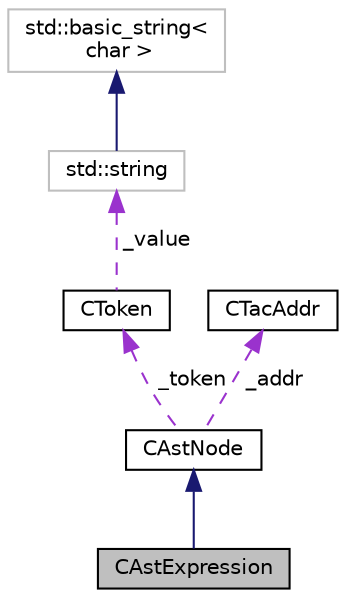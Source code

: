 digraph "CAstExpression"
{
  edge [fontname="Helvetica",fontsize="10",labelfontname="Helvetica",labelfontsize="10"];
  node [fontname="Helvetica",fontsize="10",shape=record];
  Node12 [label="CAstExpression",height=0.2,width=0.4,color="black", fillcolor="grey75", style="filled", fontcolor="black"];
  Node13 -> Node12 [dir="back",color="midnightblue",fontsize="10",style="solid",fontname="Helvetica"];
  Node13 [label="CAstNode",height=0.2,width=0.4,color="black", fillcolor="white", style="filled",URL="$classCAstNode.html",tooltip="AST base node. "];
  Node14 -> Node13 [dir="back",color="darkorchid3",fontsize="10",style="dashed",label=" _token" ,fontname="Helvetica"];
  Node14 [label="CToken",height=0.2,width=0.4,color="black", fillcolor="white", style="filled",URL="$classCToken.html",tooltip="token "];
  Node15 -> Node14 [dir="back",color="darkorchid3",fontsize="10",style="dashed",label=" _value" ,fontname="Helvetica"];
  Node15 [label="std::string",height=0.2,width=0.4,color="grey75", fillcolor="white", style="filled",tooltip="STL class. "];
  Node16 -> Node15 [dir="back",color="midnightblue",fontsize="10",style="solid",fontname="Helvetica"];
  Node16 [label="std::basic_string\<\l char \>",height=0.2,width=0.4,color="grey75", fillcolor="white", style="filled",tooltip="STL class. "];
  Node17 -> Node13 [dir="back",color="darkorchid3",fontsize="10",style="dashed",label=" _addr" ,fontname="Helvetica"];
  Node17 [label="CTacAddr",height=0.2,width=0.4,color="black", fillcolor="white", style="filled",URL="$classCTacAddr.html",tooltip="address class "];
}
